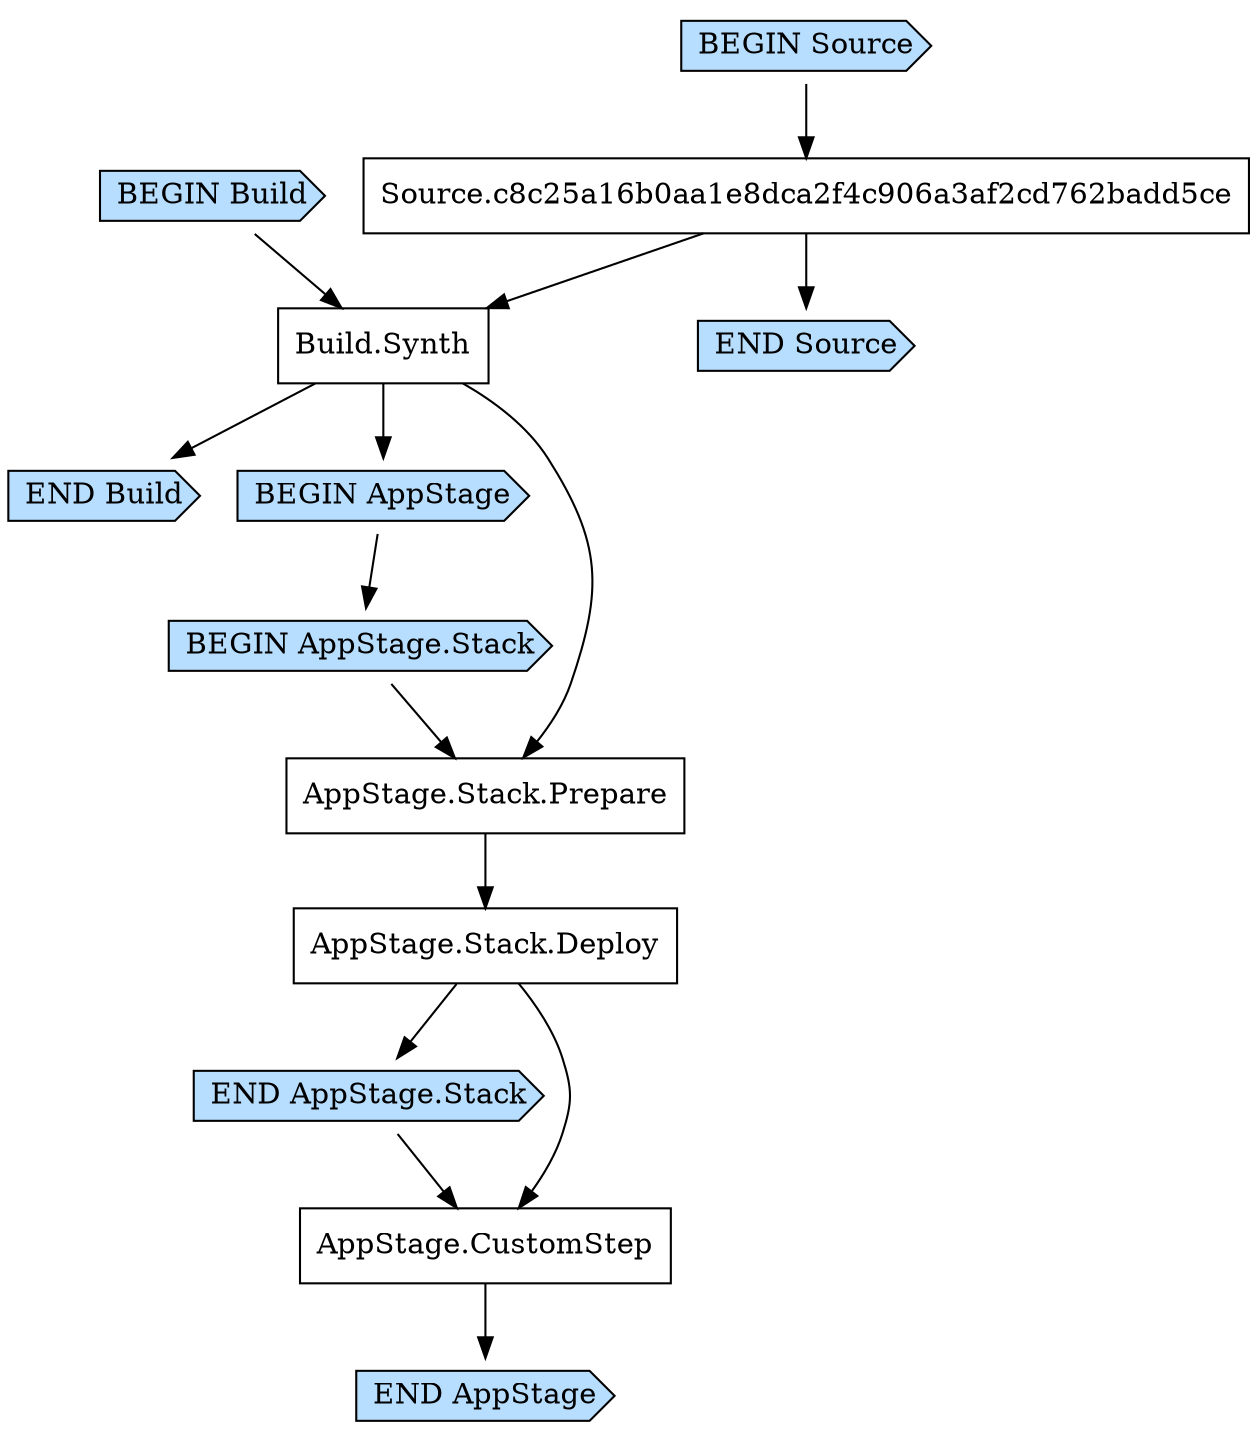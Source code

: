 digraph G {
  # Arrows represent an "unlocks" relationship (opposite of dependency). So chosen
  # because the layout looks more natural that way.
  # To represent subgraph dependencies, subgraphs are represented by BEGIN/END nodes.
  # To render: `dot -Tsvg StackOutputPipelineStackPipeline53534A72.dot > graph.svg`, open in a browser.
  node [shape="box"];
"BEGIN Build" [shape="cds", style="filled", fillcolor="#b7deff"];
"END Build" [shape="cds", style="filled", fillcolor="#b7deff"];
"Build.Synth";
"Source.c8c25a16b0aa1e8dca2f4c906a3af2cd762badd5ce" -> "Build.Synth";
"BEGIN Build" -> "Build.Synth";
"Build.Synth" -> "END Build";
"BEGIN AppStage" [shape="cds", style="filled", fillcolor="#b7deff"];
"END AppStage" [shape="cds", style="filled", fillcolor="#b7deff"];
"Build.Synth" -> "BEGIN AppStage";
"BEGIN AppStage.Stack" [shape="cds", style="filled", fillcolor="#b7deff"];
"END AppStage.Stack" [shape="cds", style="filled", fillcolor="#b7deff"];
"AppStage.Stack.Deploy";
"AppStage.Stack.Prepare" -> "AppStage.Stack.Deploy";
"AppStage.Stack.Prepare";
"Build.Synth" -> "AppStage.Stack.Prepare";
"BEGIN AppStage.Stack" -> "AppStage.Stack.Prepare";
"AppStage.Stack.Deploy" -> "END AppStage.Stack";
"AppStage.CustomStep";
"AppStage.Stack.Deploy" -> "AppStage.CustomStep";
"END AppStage.Stack" -> "AppStage.CustomStep";
"BEGIN AppStage" -> "BEGIN AppStage.Stack";
"AppStage.CustomStep" -> "END AppStage";
"BEGIN Source" [shape="cds", style="filled", fillcolor="#b7deff"];
"END Source" [shape="cds", style="filled", fillcolor="#b7deff"];
"Source.c8c25a16b0aa1e8dca2f4c906a3af2cd762badd5ce";
"BEGIN Source" -> "Source.c8c25a16b0aa1e8dca2f4c906a3af2cd762badd5ce";
"Source.c8c25a16b0aa1e8dca2f4c906a3af2cd762badd5ce" -> "END Source";
}